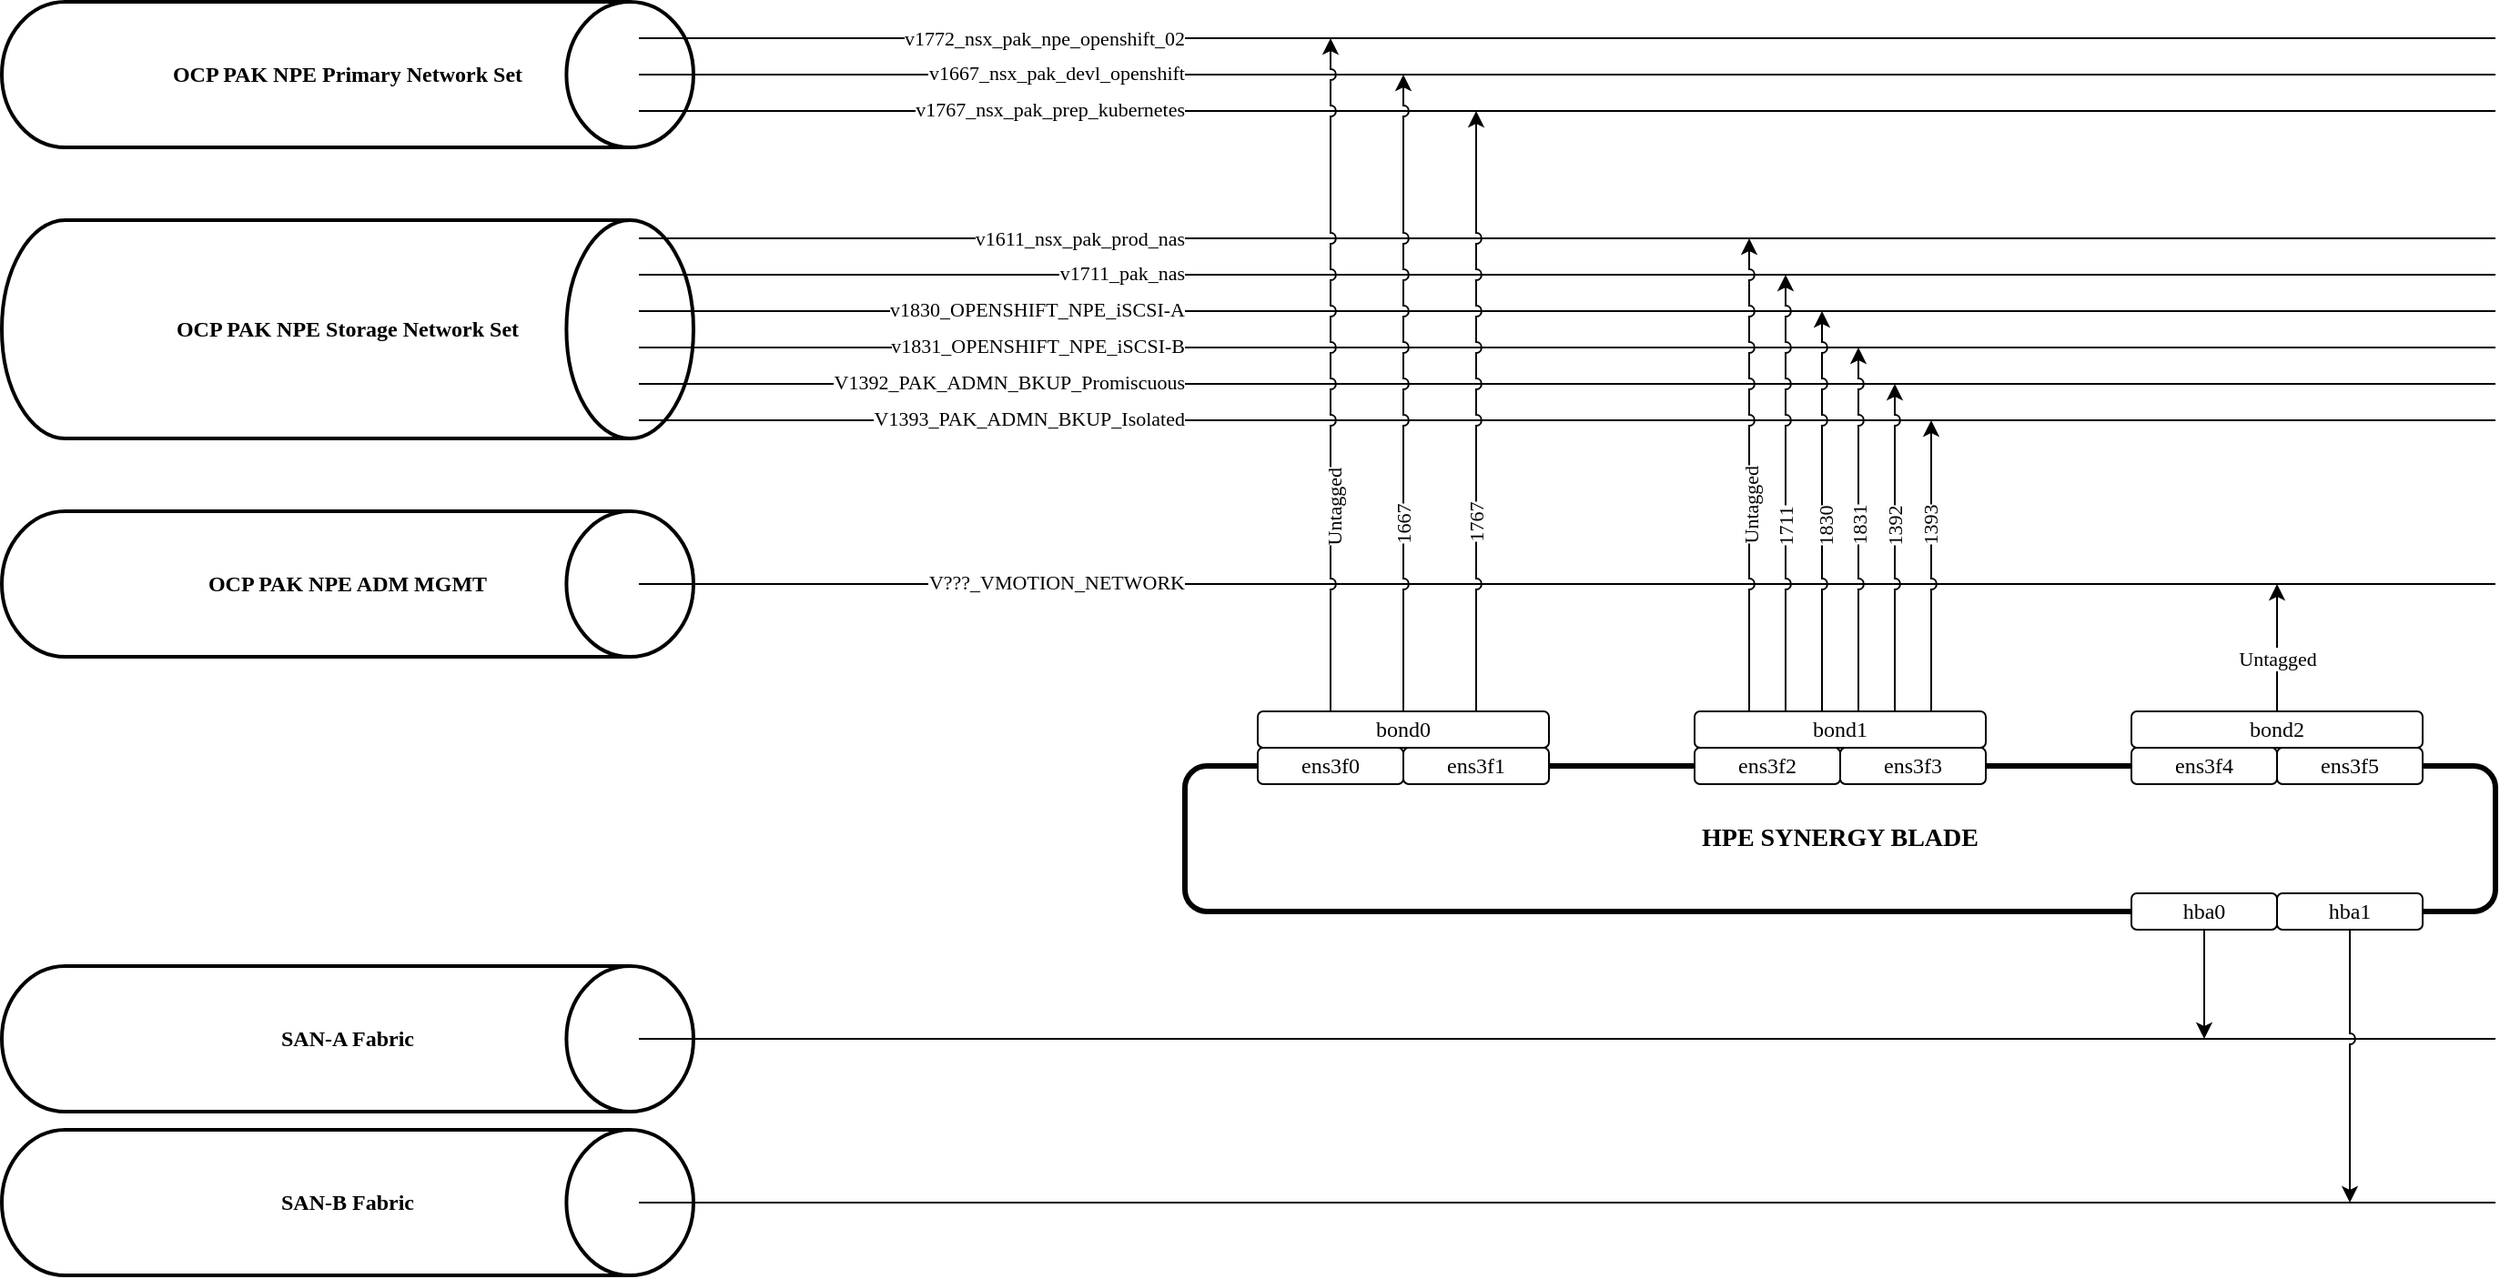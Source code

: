<mxfile version="27.2.0">
  <diagram name="Page-1" id="nBz9LH9-IEHwwVWOcd3V">
    <mxGraphModel dx="3279" dy="2694" grid="1" gridSize="10" guides="0" tooltips="1" connect="1" arrows="1" fold="1" page="1" pageScale="1" pageWidth="1654" pageHeight="1169" math="0" shadow="0">
      <root>
        <mxCell id="0" />
        <mxCell id="1" parent="0" />
        <mxCell id="daVzyOdjmqYcSzeQDN5u-74" value="SAN-A Fabric" style="strokeWidth=2;html=1;shape=mxgraph.flowchart.direct_data;whiteSpace=wrap;align=center;fontFamily=Fira Mono;fontSource=https%3A%2F%2Ffonts.googleapis.com%2Fcss%3Ffamily%3DFira%2BMono;fillColor=light-dark(#FFFFFF,#8A2BE2);fontStyle=1" parent="1" vertex="1">
          <mxGeometry x="-1510" y="-430" width="380" height="80" as="geometry" />
        </mxCell>
        <mxCell id="daVzyOdjmqYcSzeQDN5u-75" value="" style="endArrow=none;html=1;rounded=0;strokeWidth=1;fontFamily=Fira Mono;fontSource=https%3A%2F%2Ffonts.googleapis.com%2Fcss%3Ffamily%3DFira%2BMono;" parent="1" edge="1">
          <mxGeometry width="50" height="50" relative="1" as="geometry">
            <mxPoint x="-1160" y="-390" as="sourcePoint" />
            <mxPoint x="-140" y="-390" as="targetPoint" />
          </mxGeometry>
        </mxCell>
        <mxCell id="daVzyOdjmqYcSzeQDN5u-77" value="SAN-B Fabric" style="strokeWidth=2;html=1;shape=mxgraph.flowchart.direct_data;whiteSpace=wrap;align=center;fontFamily=Fira Mono;fontSource=https%3A%2F%2Ffonts.googleapis.com%2Fcss%3Ffamily%3DFira%2BMono;fillColor=light-dark(#FFFFFF,#DC143C);fontStyle=1" parent="1" vertex="1">
          <mxGeometry x="-1510" y="-340" width="380" height="80" as="geometry" />
        </mxCell>
        <mxCell id="daVzyOdjmqYcSzeQDN5u-78" value="" style="endArrow=none;html=1;rounded=0;strokeWidth=1;fontFamily=Fira Mono;fontSource=https%3A%2F%2Ffonts.googleapis.com%2Fcss%3Ffamily%3DFira%2BMono;" parent="1" edge="1">
          <mxGeometry width="50" height="50" relative="1" as="geometry">
            <mxPoint x="-1160" y="-300" as="sourcePoint" />
            <mxPoint x="-140" y="-300" as="targetPoint" />
          </mxGeometry>
        </mxCell>
        <mxCell id="daVzyOdjmqYcSzeQDN5u-6" value="OCP PAK NPE Primary Network Set" style="strokeWidth=2;html=1;shape=mxgraph.flowchart.direct_data;whiteSpace=wrap;align=center;fontFamily=Fira Mono;fontSource=https%3A%2F%2Ffonts.googleapis.com%2Fcss%3Ffamily%3DFira%2BMono;fillColor=light-dark(#FFFFFF,#007BFF);fontStyle=1" parent="1" vertex="1">
          <mxGeometry x="-1510" y="-960" width="380" height="80" as="geometry" />
        </mxCell>
        <mxCell id="daVzyOdjmqYcSzeQDN5u-3" value="" style="endArrow=none;html=1;rounded=0;strokeWidth=1;fontFamily=Fira Mono;fontSource=https%3A%2F%2Ffonts.googleapis.com%2Fcss%3Ffamily%3DFira%2BMono;" parent="1" edge="1">
          <mxGeometry width="50" height="50" relative="1" as="geometry">
            <mxPoint x="-1160" y="-900" as="sourcePoint" />
            <mxPoint x="-140" y="-900" as="targetPoint" />
          </mxGeometry>
        </mxCell>
        <mxCell id="daVzyOdjmqYcSzeQDN5u-13" value="v1767_nsx_pak_prep_kubernetes" style="edgeLabel;html=1;align=right;verticalAlign=middle;resizable=0;points=[];fontFamily=Fira Mono;fontSource=https%3A%2F%2Ffonts.googleapis.com%2Fcss%3Ffamily%3DFira%2BMono;labelPosition=left;verticalLabelPosition=middle;" parent="daVzyOdjmqYcSzeQDN5u-3" vertex="1" connectable="0">
          <mxGeometry x="0.002" y="1" relative="1" as="geometry">
            <mxPoint x="-211" as="offset" />
          </mxGeometry>
        </mxCell>
        <mxCell id="daVzyOdjmqYcSzeQDN5u-7" value="" style="endArrow=none;html=1;rounded=0;strokeWidth=1;fontFamily=Fira Mono;fontSource=https%3A%2F%2Ffonts.googleapis.com%2Fcss%3Ffamily%3DFira%2BMono;" parent="1" edge="1">
          <mxGeometry width="50" height="50" relative="1" as="geometry">
            <mxPoint x="-1160" y="-920" as="sourcePoint" />
            <mxPoint x="-140" y="-920" as="targetPoint" />
          </mxGeometry>
        </mxCell>
        <mxCell id="daVzyOdjmqYcSzeQDN5u-11" value="v1667_nsx_pak_devl_openshift" style="edgeLabel;html=1;align=right;verticalAlign=middle;resizable=0;points=[];labelPosition=left;verticalLabelPosition=middle;fontFamily=Fira Mono;fontSource=https%3A%2F%2Ffonts.googleapis.com%2Fcss%3Ffamily%3DFira%2BMono;" parent="daVzyOdjmqYcSzeQDN5u-7" vertex="1" connectable="0">
          <mxGeometry x="-0.021" y="1" relative="1" as="geometry">
            <mxPoint x="-199" as="offset" />
          </mxGeometry>
        </mxCell>
        <mxCell id="daVzyOdjmqYcSzeQDN5u-8" value="" style="endArrow=none;html=1;rounded=0;strokeWidth=1;fontFamily=Fira Mono;fontSource=https%3A%2F%2Ffonts.googleapis.com%2Fcss%3Ffamily%3DFira%2BMono;labelPosition=center;verticalLabelPosition=middle;align=center;verticalAlign=middle;" parent="1" edge="1">
          <mxGeometry width="50" height="50" relative="1" as="geometry">
            <mxPoint x="-1160" y="-940" as="sourcePoint" />
            <mxPoint x="-140" y="-940" as="targetPoint" />
          </mxGeometry>
        </mxCell>
        <mxCell id="daVzyOdjmqYcSzeQDN5u-10" value="v1772_nsx_pak_npe_openshift_02" style="edgeLabel;html=1;align=right;verticalAlign=middle;resizable=0;points=[];labelPosition=left;verticalLabelPosition=middle;fontFamily=Fira Mono;fontSource=https%3A%2F%2Ffonts.googleapis.com%2Fcss%3Ffamily%3DFira%2BMono;" parent="daVzyOdjmqYcSzeQDN5u-8" vertex="1" connectable="0">
          <mxGeometry x="-0.047" y="3" relative="1" as="geometry">
            <mxPoint x="-186" y="3" as="offset" />
          </mxGeometry>
        </mxCell>
        <mxCell id="daVzyOdjmqYcSzeQDN5u-39" value="OCP PAK NPE Storage Network Set" style="strokeWidth=2;html=1;shape=mxgraph.flowchart.direct_data;whiteSpace=wrap;align=center;fontFamily=Fira Mono;fontSource=https%3A%2F%2Ffonts.googleapis.com%2Fcss%3Ffamily%3DFira%2BMono;fillColor=light-dark(#FFFFFF,#FF5722);fontStyle=1" parent="1" vertex="1">
          <mxGeometry x="-1510" y="-840" width="380" height="120" as="geometry" />
        </mxCell>
        <mxCell id="daVzyOdjmqYcSzeQDN5u-40" value="" style="endArrow=none;html=1;rounded=0;strokeWidth=1;fontFamily=Fira Mono;fontSource=https%3A%2F%2Ffonts.googleapis.com%2Fcss%3Ffamily%3DFira%2BMono;" parent="1" edge="1">
          <mxGeometry width="50" height="50" relative="1" as="geometry">
            <mxPoint x="-1160" y="-790" as="sourcePoint" />
            <mxPoint x="-140" y="-790" as="targetPoint" />
          </mxGeometry>
        </mxCell>
        <mxCell id="daVzyOdjmqYcSzeQDN5u-41" value="v1830_OPENSHIFT_NPE_iSCSI-A" style="edgeLabel;html=1;align=right;verticalAlign=middle;resizable=0;points=[];fontFamily=Fira Mono;fontSource=https%3A%2F%2Ffonts.googleapis.com%2Fcss%3Ffamily%3DFira%2BMono;labelPosition=left;verticalLabelPosition=middle;" parent="daVzyOdjmqYcSzeQDN5u-40" vertex="1" connectable="0">
          <mxGeometry x="0.002" y="1" relative="1" as="geometry">
            <mxPoint x="-211" as="offset" />
          </mxGeometry>
        </mxCell>
        <mxCell id="daVzyOdjmqYcSzeQDN5u-42" value="" style="endArrow=none;html=1;rounded=0;strokeWidth=1;" parent="1" edge="1">
          <mxGeometry width="50" height="50" relative="1" as="geometry">
            <mxPoint x="-1160" y="-810" as="sourcePoint" />
            <mxPoint x="-140" y="-810" as="targetPoint" />
          </mxGeometry>
        </mxCell>
        <mxCell id="daVzyOdjmqYcSzeQDN5u-43" value="v1711_pak_nas" style="edgeLabel;html=1;align=right;verticalAlign=middle;resizable=0;points=[];labelPosition=left;verticalLabelPosition=middle;fontFamily=Fira Mono;fontSource=https%3A%2F%2Ffonts.googleapis.com%2Fcss%3Ffamily%3DFira%2BMono;" parent="daVzyOdjmqYcSzeQDN5u-42" vertex="1" connectable="0">
          <mxGeometry x="-0.021" y="1" relative="1" as="geometry">
            <mxPoint x="-199" as="offset" />
          </mxGeometry>
        </mxCell>
        <mxCell id="daVzyOdjmqYcSzeQDN5u-44" value="" style="endArrow=none;html=1;rounded=0;strokeWidth=1;fontFamily=Fira Mono;fontSource=https%3A%2F%2Ffonts.googleapis.com%2Fcss%3Ffamily%3DFira%2BMono;" parent="1" edge="1">
          <mxGeometry width="50" height="50" relative="1" as="geometry">
            <mxPoint x="-1160" y="-830" as="sourcePoint" />
            <mxPoint x="-140" y="-830" as="targetPoint" />
          </mxGeometry>
        </mxCell>
        <mxCell id="daVzyOdjmqYcSzeQDN5u-45" value="v1611_nsx_pak_prod_nas" style="edgeLabel;html=1;align=right;verticalAlign=middle;resizable=0;points=[];labelPosition=left;verticalLabelPosition=middle;fontFamily=Fira Mono;fontSource=https%3A%2F%2Ffonts.googleapis.com%2Fcss%3Ffamily%3DFira%2BMono;" parent="daVzyOdjmqYcSzeQDN5u-44" vertex="1" connectable="0">
          <mxGeometry x="-0.047" y="3" relative="1" as="geometry">
            <mxPoint x="-186" y="3" as="offset" />
          </mxGeometry>
        </mxCell>
        <mxCell id="daVzyOdjmqYcSzeQDN5u-46" value="" style="endArrow=none;html=1;rounded=0;strokeWidth=1;fontFamily=Fira Mono;fontSource=https%3A%2F%2Ffonts.googleapis.com%2Fcss%3Ffamily%3DFira%2BMono;" parent="1" edge="1">
          <mxGeometry width="50" height="50" relative="1" as="geometry">
            <mxPoint x="-1160" y="-770" as="sourcePoint" />
            <mxPoint x="-140" y="-770" as="targetPoint" />
          </mxGeometry>
        </mxCell>
        <mxCell id="daVzyOdjmqYcSzeQDN5u-47" value="v1831_OPENSHIFT_NPE_iSCSI-B" style="edgeLabel;html=1;align=right;verticalAlign=middle;resizable=0;points=[];fontFamily=Fira Mono;fontSource=https%3A%2F%2Ffonts.googleapis.com%2Fcss%3Ffamily%3DFira%2BMono;labelPosition=left;verticalLabelPosition=middle;" parent="daVzyOdjmqYcSzeQDN5u-46" vertex="1" connectable="0">
          <mxGeometry x="0.002" y="1" relative="1" as="geometry">
            <mxPoint x="-211" as="offset" />
          </mxGeometry>
        </mxCell>
        <mxCell id="daVzyOdjmqYcSzeQDN5u-48" value="" style="endArrow=none;html=1;rounded=0;strokeWidth=1;fontFamily=Fira Mono;fontSource=https%3A%2F%2Ffonts.googleapis.com%2Fcss%3Ffamily%3DFira%2BMono;" parent="1" edge="1">
          <mxGeometry width="50" height="50" relative="1" as="geometry">
            <mxPoint x="-1160" y="-750" as="sourcePoint" />
            <mxPoint x="-140" y="-750" as="targetPoint" />
          </mxGeometry>
        </mxCell>
        <mxCell id="daVzyOdjmqYcSzeQDN5u-49" value="V1392_PAK_ADMN_BKUP_Promiscuous" style="edgeLabel;html=1;align=right;verticalAlign=middle;resizable=0;points=[];fontFamily=Fira Mono;fontSource=https%3A%2F%2Ffonts.googleapis.com%2Fcss%3Ffamily%3DFira%2BMono;labelPosition=left;verticalLabelPosition=middle;" parent="daVzyOdjmqYcSzeQDN5u-48" vertex="1" connectable="0">
          <mxGeometry x="0.002" y="1" relative="1" as="geometry">
            <mxPoint x="-211" as="offset" />
          </mxGeometry>
        </mxCell>
        <mxCell id="daVzyOdjmqYcSzeQDN5u-50" value="" style="endArrow=none;html=1;rounded=0;strokeWidth=1;fontFamily=Fira Mono;fontSource=https%3A%2F%2Ffonts.googleapis.com%2Fcss%3Ffamily%3DFira%2BMono;" parent="1" edge="1">
          <mxGeometry width="50" height="50" relative="1" as="geometry">
            <mxPoint x="-1160" y="-730" as="sourcePoint" />
            <mxPoint x="-140" y="-730" as="targetPoint" />
          </mxGeometry>
        </mxCell>
        <mxCell id="daVzyOdjmqYcSzeQDN5u-51" value="V1393_PAK_ADMN_BKUP_Isolated" style="edgeLabel;html=1;align=right;verticalAlign=middle;resizable=0;points=[];fontFamily=Fira Mono;fontSource=https%3A%2F%2Ffonts.googleapis.com%2Fcss%3Ffamily%3DFira%2BMono;labelPosition=left;verticalLabelPosition=middle;" parent="daVzyOdjmqYcSzeQDN5u-50" vertex="1" connectable="0">
          <mxGeometry x="0.002" y="1" relative="1" as="geometry">
            <mxPoint x="-211" as="offset" />
          </mxGeometry>
        </mxCell>
        <mxCell id="daVzyOdjmqYcSzeQDN5u-52" value="OCP PAK NPE ADM MGMT" style="strokeWidth=2;html=1;shape=mxgraph.flowchart.direct_data;whiteSpace=wrap;align=center;fontFamily=Fira Mono;fontSource=https%3A%2F%2Ffonts.googleapis.com%2Fcss%3Ffamily%3DFira%2BMono;fillColor=light-dark(#FFFFFF,#2ECC71);fontStyle=1" parent="1" vertex="1">
          <mxGeometry x="-1510" y="-680" width="380" height="80" as="geometry" />
        </mxCell>
        <mxCell id="daVzyOdjmqYcSzeQDN5u-55" value="" style="endArrow=none;html=1;rounded=0;strokeWidth=1;fontFamily=Fira Mono;fontSource=https%3A%2F%2Ffonts.googleapis.com%2Fcss%3Ffamily%3DFira%2BMono;" parent="1" edge="1">
          <mxGeometry width="50" height="50" relative="1" as="geometry">
            <mxPoint x="-1160" y="-640" as="sourcePoint" />
            <mxPoint x="-140" y="-640" as="targetPoint" />
          </mxGeometry>
        </mxCell>
        <mxCell id="daVzyOdjmqYcSzeQDN5u-56" value="V???_VMOTION_NETWORK" style="edgeLabel;html=1;align=right;verticalAlign=middle;resizable=0;points=[];labelPosition=left;verticalLabelPosition=middle;fontFamily=Fira Mono;fontSource=https%3A%2F%2Ffonts.googleapis.com%2Fcss%3Ffamily%3DFira%2BMono;" parent="daVzyOdjmqYcSzeQDN5u-55" vertex="1" connectable="0">
          <mxGeometry x="-0.021" y="1" relative="1" as="geometry">
            <mxPoint x="-199" as="offset" />
          </mxGeometry>
        </mxCell>
        <mxCell id="daVzyOdjmqYcSzeQDN5u-61" style="edgeStyle=orthogonalEdgeStyle;rounded=0;orthogonalLoop=1;jettySize=auto;html=1;exitX=0.25;exitY=0;exitDx=0;exitDy=0;jumpStyle=arc;" parent="1" source="daVzyOdjmqYcSzeQDN5u-20" edge="1">
          <mxGeometry relative="1" as="geometry">
            <mxPoint x="-780" y="-940" as="targetPoint" />
          </mxGeometry>
        </mxCell>
        <mxCell id="daVzyOdjmqYcSzeQDN5u-82" value="Untagged" style="edgeLabel;html=1;align=left;verticalAlign=middle;resizable=0;points=[];horizontal=0;labelPosition=right;verticalLabelPosition=middle;fontFamily=Fira Mono;fontSource=https%3A%2F%2Ffonts.googleapis.com%2Fcss%3Ffamily%3DFira%2BMono;" parent="daVzyOdjmqYcSzeQDN5u-61" vertex="1" connectable="0">
          <mxGeometry x="-0.377" y="-1" relative="1" as="geometry">
            <mxPoint y="26" as="offset" />
          </mxGeometry>
        </mxCell>
        <mxCell id="daVzyOdjmqYcSzeQDN5u-62" style="edgeStyle=orthogonalEdgeStyle;rounded=0;orthogonalLoop=1;jettySize=auto;html=1;exitX=0.5;exitY=0;exitDx=0;exitDy=0;jumpStyle=arc;" parent="1" source="daVzyOdjmqYcSzeQDN5u-20" edge="1">
          <mxGeometry relative="1" as="geometry">
            <mxPoint x="-740" y="-920" as="targetPoint" />
          </mxGeometry>
        </mxCell>
        <mxCell id="daVzyOdjmqYcSzeQDN5u-83" value="1667" style="edgeLabel;html=1;align=left;verticalAlign=middle;resizable=0;points=[];horizontal=0;labelPosition=right;verticalLabelPosition=middle;fontFamily=Fira Mono;fontSource=https%3A%2F%2Ffonts.googleapis.com%2Fcss%3Ffamily%3DFira%2BMono;" parent="daVzyOdjmqYcSzeQDN5u-62" vertex="1" connectable="0">
          <mxGeometry x="-0.381" y="1" relative="1" as="geometry">
            <mxPoint y="18" as="offset" />
          </mxGeometry>
        </mxCell>
        <mxCell id="daVzyOdjmqYcSzeQDN5u-63" style="edgeStyle=orthogonalEdgeStyle;rounded=0;orthogonalLoop=1;jettySize=auto;html=1;exitX=0.75;exitY=0;exitDx=0;exitDy=0;jumpStyle=arc;" parent="1" source="daVzyOdjmqYcSzeQDN5u-20" edge="1">
          <mxGeometry relative="1" as="geometry">
            <mxPoint x="-700" y="-900" as="targetPoint" />
          </mxGeometry>
        </mxCell>
        <mxCell id="daVzyOdjmqYcSzeQDN5u-84" value="1767" style="edgeLabel;html=1;align=left;verticalAlign=middle;resizable=0;points=[];horizontal=0;labelPosition=right;verticalLabelPosition=middle;fontFamily=Fira Mono;fontSource=https%3A%2F%2Ffonts.googleapis.com%2Fcss%3Ffamily%3DFira%2BMono;" parent="daVzyOdjmqYcSzeQDN5u-63" vertex="1" connectable="0">
          <mxGeometry x="-0.446" y="1" relative="1" as="geometry">
            <mxPoint as="offset" />
          </mxGeometry>
        </mxCell>
        <mxCell id="daVzyOdjmqYcSzeQDN5u-65" style="edgeStyle=orthogonalEdgeStyle;rounded=0;orthogonalLoop=1;jettySize=auto;html=1;exitX=0.25;exitY=0;exitDx=0;exitDy=0;jumpStyle=arc;" parent="1" edge="1">
          <mxGeometry relative="1" as="geometry">
            <mxPoint x="-550" y="-830" as="targetPoint" />
            <mxPoint x="-550" y="-570" as="sourcePoint" />
          </mxGeometry>
        </mxCell>
        <mxCell id="daVzyOdjmqYcSzeQDN5u-85" value="Untagged" style="edgeLabel;html=1;align=left;verticalAlign=middle;resizable=0;points=[];horizontal=0;labelPosition=right;verticalLabelPosition=middle;fontFamily=Fira Mono;fontSource=https%3A%2F%2Ffonts.googleapis.com%2Fcss%3Ffamily%3DFira%2BMono;" parent="daVzyOdjmqYcSzeQDN5u-65" vertex="1" connectable="0">
          <mxGeometry x="0.104" y="3" relative="1" as="geometry">
            <mxPoint x="3" y="53" as="offset" />
          </mxGeometry>
        </mxCell>
        <mxCell id="daVzyOdjmqYcSzeQDN5u-66" style="edgeStyle=orthogonalEdgeStyle;rounded=0;orthogonalLoop=1;jettySize=auto;html=1;exitX=0.25;exitY=0;exitDx=0;exitDy=0;jumpStyle=arc;" parent="1" edge="1">
          <mxGeometry relative="1" as="geometry">
            <mxPoint x="-530" y="-810" as="targetPoint" />
            <mxPoint x="-530" y="-570" as="sourcePoint" />
          </mxGeometry>
        </mxCell>
        <mxCell id="daVzyOdjmqYcSzeQDN5u-86" value="1711" style="edgeLabel;html=1;align=left;verticalAlign=middle;resizable=0;points=[];labelPosition=right;verticalLabelPosition=middle;horizontal=0;fontFamily=Fira Mono;fontSource=https%3A%2F%2Ffonts.googleapis.com%2Fcss%3Ffamily%3DFira%2BMono;" parent="daVzyOdjmqYcSzeQDN5u-66" vertex="1" connectable="0">
          <mxGeometry x="-0.221" y="1" relative="1" as="geometry">
            <mxPoint y="4" as="offset" />
          </mxGeometry>
        </mxCell>
        <mxCell id="daVzyOdjmqYcSzeQDN5u-67" style="edgeStyle=orthogonalEdgeStyle;rounded=0;orthogonalLoop=1;jettySize=auto;html=1;jumpStyle=arc;" parent="1" edge="1">
          <mxGeometry relative="1" as="geometry">
            <mxPoint x="-510" y="-790" as="targetPoint" />
            <mxPoint x="-510" y="-570" as="sourcePoint" />
          </mxGeometry>
        </mxCell>
        <mxCell id="daVzyOdjmqYcSzeQDN5u-87" value="1830" style="edgeLabel;html=1;align=left;verticalAlign=middle;resizable=0;points=[];labelPosition=right;verticalLabelPosition=middle;horizontal=0;fontFamily=Fira Mono;fontSource=https%3A%2F%2Ffonts.googleapis.com%2Fcss%3Ffamily%3DFira%2BMono;" parent="daVzyOdjmqYcSzeQDN5u-67" vertex="1" connectable="0">
          <mxGeometry x="-0.132" y="-1" relative="1" as="geometry">
            <mxPoint y="6" as="offset" />
          </mxGeometry>
        </mxCell>
        <mxCell id="daVzyOdjmqYcSzeQDN5u-68" style="edgeStyle=orthogonalEdgeStyle;rounded=0;orthogonalLoop=1;jettySize=auto;html=1;jumpStyle=arc;" parent="1" edge="1">
          <mxGeometry relative="1" as="geometry">
            <mxPoint x="-490" y="-770" as="targetPoint" />
            <mxPoint x="-490" y="-570" as="sourcePoint" />
          </mxGeometry>
        </mxCell>
        <mxCell id="daVzyOdjmqYcSzeQDN5u-88" value="1831" style="edgeLabel;html=1;align=left;verticalAlign=middle;resizable=0;points=[];labelPosition=right;verticalLabelPosition=middle;horizontal=0;fontFamily=Fira Mono;fontSource=https%3A%2F%2Ffonts.googleapis.com%2Fcss%3Ffamily%3DFira%2BMono;" parent="daVzyOdjmqYcSzeQDN5u-68" vertex="1" connectable="0">
          <mxGeometry x="0.029" relative="1" as="geometry">
            <mxPoint y="13" as="offset" />
          </mxGeometry>
        </mxCell>
        <mxCell id="daVzyOdjmqYcSzeQDN5u-69" style="edgeStyle=orthogonalEdgeStyle;rounded=0;orthogonalLoop=1;jettySize=auto;html=1;jumpStyle=arc;" parent="1" edge="1">
          <mxGeometry relative="1" as="geometry">
            <mxPoint x="-470" y="-750" as="targetPoint" />
            <mxPoint x="-470" y="-570" as="sourcePoint" />
          </mxGeometry>
        </mxCell>
        <mxCell id="daVzyOdjmqYcSzeQDN5u-89" value="1392" style="edgeLabel;html=1;align=left;verticalAlign=middle;resizable=0;points=[];labelPosition=right;verticalLabelPosition=middle;horizontal=0;fontFamily=Fira Mono;fontSource=https%3A%2F%2Ffonts.googleapis.com%2Fcss%3Ffamily%3DFira%2BMono;" parent="daVzyOdjmqYcSzeQDN5u-69" vertex="1" connectable="0">
          <mxGeometry x="0.06" y="1" relative="1" as="geometry">
            <mxPoint y="6" as="offset" />
          </mxGeometry>
        </mxCell>
        <mxCell id="daVzyOdjmqYcSzeQDN5u-70" style="edgeStyle=orthogonalEdgeStyle;rounded=0;orthogonalLoop=1;jettySize=auto;html=1;jumpStyle=arc;" parent="1" edge="1">
          <mxGeometry relative="1" as="geometry">
            <mxPoint x="-450" y="-730" as="targetPoint" />
            <mxPoint x="-450" y="-570" as="sourcePoint" />
          </mxGeometry>
        </mxCell>
        <mxCell id="daVzyOdjmqYcSzeQDN5u-90" value="1393" style="edgeLabel;html=1;align=left;verticalAlign=middle;resizable=0;points=[];labelPosition=right;verticalLabelPosition=middle;horizontal=0;fontFamily=Fira Mono;fontSource=https%3A%2F%2Ffonts.googleapis.com%2Fcss%3Ffamily%3DFira%2BMono;" parent="daVzyOdjmqYcSzeQDN5u-70" vertex="1" connectable="0">
          <mxGeometry x="0.197" y="1" relative="1" as="geometry">
            <mxPoint y="6" as="offset" />
          </mxGeometry>
        </mxCell>
        <mxCell id="daVzyOdjmqYcSzeQDN5u-16" value="&lt;b&gt;&lt;font style=&quot;font-size: 14px;&quot;&gt;HPE SYNERGY BLADE&lt;/font&gt;&lt;/b&gt;" style="rounded=1;whiteSpace=wrap;html=1;fontFamily=Fira Mono;fontSource=https%3A%2F%2Ffonts.googleapis.com%2Fcss%3Ffamily%3DFira%2BMono;container=0;strokeWidth=3;" parent="1" vertex="1">
          <mxGeometry x="-860" y="-540" width="720" height="80" as="geometry" />
        </mxCell>
        <mxCell id="daVzyOdjmqYcSzeQDN5u-29" value="ens3f4" style="rounded=1;whiteSpace=wrap;html=1;container=0;fontFamily=Fira Mono;fontSource=https%3A%2F%2Ffonts.googleapis.com%2Fcss%3Ffamily%3DFira%2BMono;fillColor=light-dark(#FFFFFF,#2ECC71);" parent="1" vertex="1">
          <mxGeometry x="-340" y="-550" width="80" height="20" as="geometry" />
        </mxCell>
        <mxCell id="daVzyOdjmqYcSzeQDN5u-30" value="ens3f5" style="rounded=1;whiteSpace=wrap;html=1;container=0;fontFamily=Fira Mono;fontSource=https%3A%2F%2Ffonts.googleapis.com%2Fcss%3Ffamily%3DFira%2BMono;fillColor=light-dark(#FFFFFF,#2ECC71);" parent="1" vertex="1">
          <mxGeometry x="-260" y="-550" width="80" height="20" as="geometry" />
        </mxCell>
        <mxCell id="daVzyOdjmqYcSzeQDN5u-18" value="ens3f0" style="rounded=1;whiteSpace=wrap;html=1;fontFamily=Fira Mono;fontSource=https%3A%2F%2Ffonts.googleapis.com%2Fcss%3Ffamily%3DFira%2BMono;container=0;fillColor=light-dark(#FFFFFF,#007BFF);" parent="1" vertex="1">
          <mxGeometry x="-820" y="-550" width="80" height="20" as="geometry" />
        </mxCell>
        <mxCell id="daVzyOdjmqYcSzeQDN5u-19" value="ens3f1" style="rounded=1;whiteSpace=wrap;html=1;fontFamily=Fira Mono;fontSource=https%3A%2F%2Ffonts.googleapis.com%2Fcss%3Ffamily%3DFira%2BMono;container=0;fillColor=light-dark(#FFFFFF,#007BFF);" parent="1" vertex="1">
          <mxGeometry x="-740" y="-550" width="80" height="20" as="geometry" />
        </mxCell>
        <mxCell id="daVzyOdjmqYcSzeQDN5u-20" value="bond0" style="rounded=1;whiteSpace=wrap;html=1;fontFamily=Fira Mono;fontSource=https%3A%2F%2Ffonts.googleapis.com%2Fcss%3Ffamily%3DFira%2BMono;container=0;fillColor=#FFFFFF;" parent="1" vertex="1">
          <mxGeometry x="-820" y="-570" width="160" height="20" as="geometry" />
        </mxCell>
        <mxCell id="daVzyOdjmqYcSzeQDN5u-22" value="ens3f2" style="rounded=1;whiteSpace=wrap;html=1;fontFamily=Fira Mono;fontSource=https%3A%2F%2Ffonts.googleapis.com%2Fcss%3Ffamily%3DFira%2BMono;container=0;fillColor=light-dark(#FFFFFF,#FF5722);" parent="1" vertex="1">
          <mxGeometry x="-580" y="-550" width="80" height="20" as="geometry" />
        </mxCell>
        <mxCell id="daVzyOdjmqYcSzeQDN5u-23" value="ens3f3" style="rounded=1;whiteSpace=wrap;html=1;fontFamily=Fira Mono;fontSource=https%3A%2F%2Ffonts.googleapis.com%2Fcss%3Ffamily%3DFira%2BMono;container=0;fillColor=light-dark(#FFFFFF,#FF5722);" parent="1" vertex="1">
          <mxGeometry x="-500" y="-550" width="80" height="20" as="geometry" />
        </mxCell>
        <mxCell id="daVzyOdjmqYcSzeQDN5u-28" value="bond1" style="rounded=1;whiteSpace=wrap;html=1;fontFamily=Fira Mono;fontSource=https%3A%2F%2Ffonts.googleapis.com%2Fcss%3Ffamily%3DFira%2BMono;container=0;" parent="1" vertex="1">
          <mxGeometry x="-580" y="-570" width="160" height="20" as="geometry" />
        </mxCell>
        <mxCell id="daVzyOdjmqYcSzeQDN5u-71" style="edgeStyle=orthogonalEdgeStyle;rounded=0;orthogonalLoop=1;jettySize=auto;html=1;exitX=0.5;exitY=0;exitDx=0;exitDy=0;" parent="1" source="daVzyOdjmqYcSzeQDN5u-34" edge="1">
          <mxGeometry relative="1" as="geometry">
            <mxPoint x="-260" y="-640" as="targetPoint" />
          </mxGeometry>
        </mxCell>
        <mxCell id="daVzyOdjmqYcSzeQDN5u-91" value="Untagged" style="edgeLabel;html=1;align=center;verticalAlign=middle;resizable=0;points=[];fontFamily=Fira Mono;fontSource=https%3A%2F%2Ffonts.googleapis.com%2Fcss%3Ffamily%3DFira%2BMono;" parent="daVzyOdjmqYcSzeQDN5u-71" vertex="1" connectable="0">
          <mxGeometry x="-0.16" relative="1" as="geometry">
            <mxPoint as="offset" />
          </mxGeometry>
        </mxCell>
        <mxCell id="daVzyOdjmqYcSzeQDN5u-34" value="bond2" style="rounded=1;whiteSpace=wrap;html=1;fontFamily=Fira Mono;fontSource=https%3A%2F%2Ffonts.googleapis.com%2Fcss%3Ffamily%3DFira%2BMono;container=0;" parent="1" vertex="1">
          <mxGeometry x="-340" y="-570" width="160" height="20" as="geometry" />
        </mxCell>
        <mxCell id="daVzyOdjmqYcSzeQDN5u-80" style="edgeStyle=orthogonalEdgeStyle;rounded=0;orthogonalLoop=1;jettySize=auto;html=1;exitX=0.5;exitY=1;exitDx=0;exitDy=0;" parent="1" source="daVzyOdjmqYcSzeQDN5u-35" edge="1">
          <mxGeometry relative="1" as="geometry">
            <mxPoint x="-300" y="-390" as="targetPoint" />
          </mxGeometry>
        </mxCell>
        <mxCell id="daVzyOdjmqYcSzeQDN5u-35" value="hba0" style="rounded=1;whiteSpace=wrap;html=1;container=0;fontFamily=Fira Mono;fontSource=https%3A%2F%2Ffonts.googleapis.com%2Fcss%3Ffamily%3DFira%2BMono;fillColor=light-dark(#FFFFFF,#8A2BE2);" parent="1" vertex="1">
          <mxGeometry x="-340" y="-470" width="80" height="20" as="geometry" />
        </mxCell>
        <mxCell id="daVzyOdjmqYcSzeQDN5u-81" style="edgeStyle=orthogonalEdgeStyle;rounded=0;orthogonalLoop=1;jettySize=auto;html=1;exitX=0.5;exitY=1;exitDx=0;exitDy=0;jumpStyle=arc;" parent="1" source="daVzyOdjmqYcSzeQDN5u-36" edge="1">
          <mxGeometry relative="1" as="geometry">
            <mxPoint x="-220" y="-300" as="targetPoint" />
          </mxGeometry>
        </mxCell>
        <mxCell id="daVzyOdjmqYcSzeQDN5u-36" value="hba1" style="rounded=1;whiteSpace=wrap;html=1;container=0;fontFamily=Fira Mono;fontSource=https%3A%2F%2Ffonts.googleapis.com%2Fcss%3Ffamily%3DFira%2BMono;fillColor=light-dark(#FFFFFF,#DC143C);" parent="1" vertex="1">
          <mxGeometry x="-260" y="-470" width="80" height="20" as="geometry" />
        </mxCell>
      </root>
    </mxGraphModel>
  </diagram>
</mxfile>
